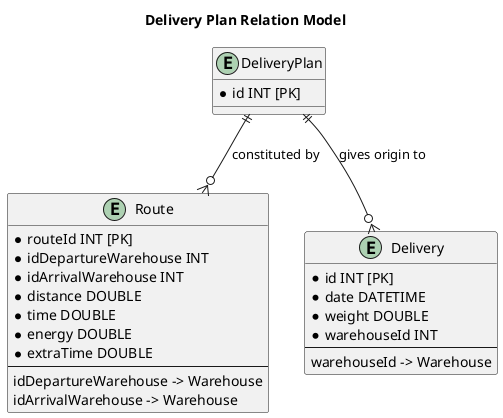 @startuml

title Delivery Plan Relation Model

entity "DeliveryPlan" {
    * id INT [PK]
}

entity "Route" {
    * routeId INT [PK]
    * idDepartureWarehouse INT
    * idArrivalWarehouse INT
    * distance DOUBLE
    * time DOUBLE
    * energy DOUBLE
    * extraTime DOUBLE
    --
    idDepartureWarehouse -> Warehouse
    idArrivalWarehouse -> Warehouse
}

entity "Delivery" {
    * id INT [PK]
    * date DATETIME
    * weight DOUBLE
    * warehouseId INT
    --
    warehouseId -> Warehouse
}

DeliveryPlan ||--o{ Route : "constituted by"
DeliveryPlan ||--o{ Delivery : "gives origin to"

@enduml
